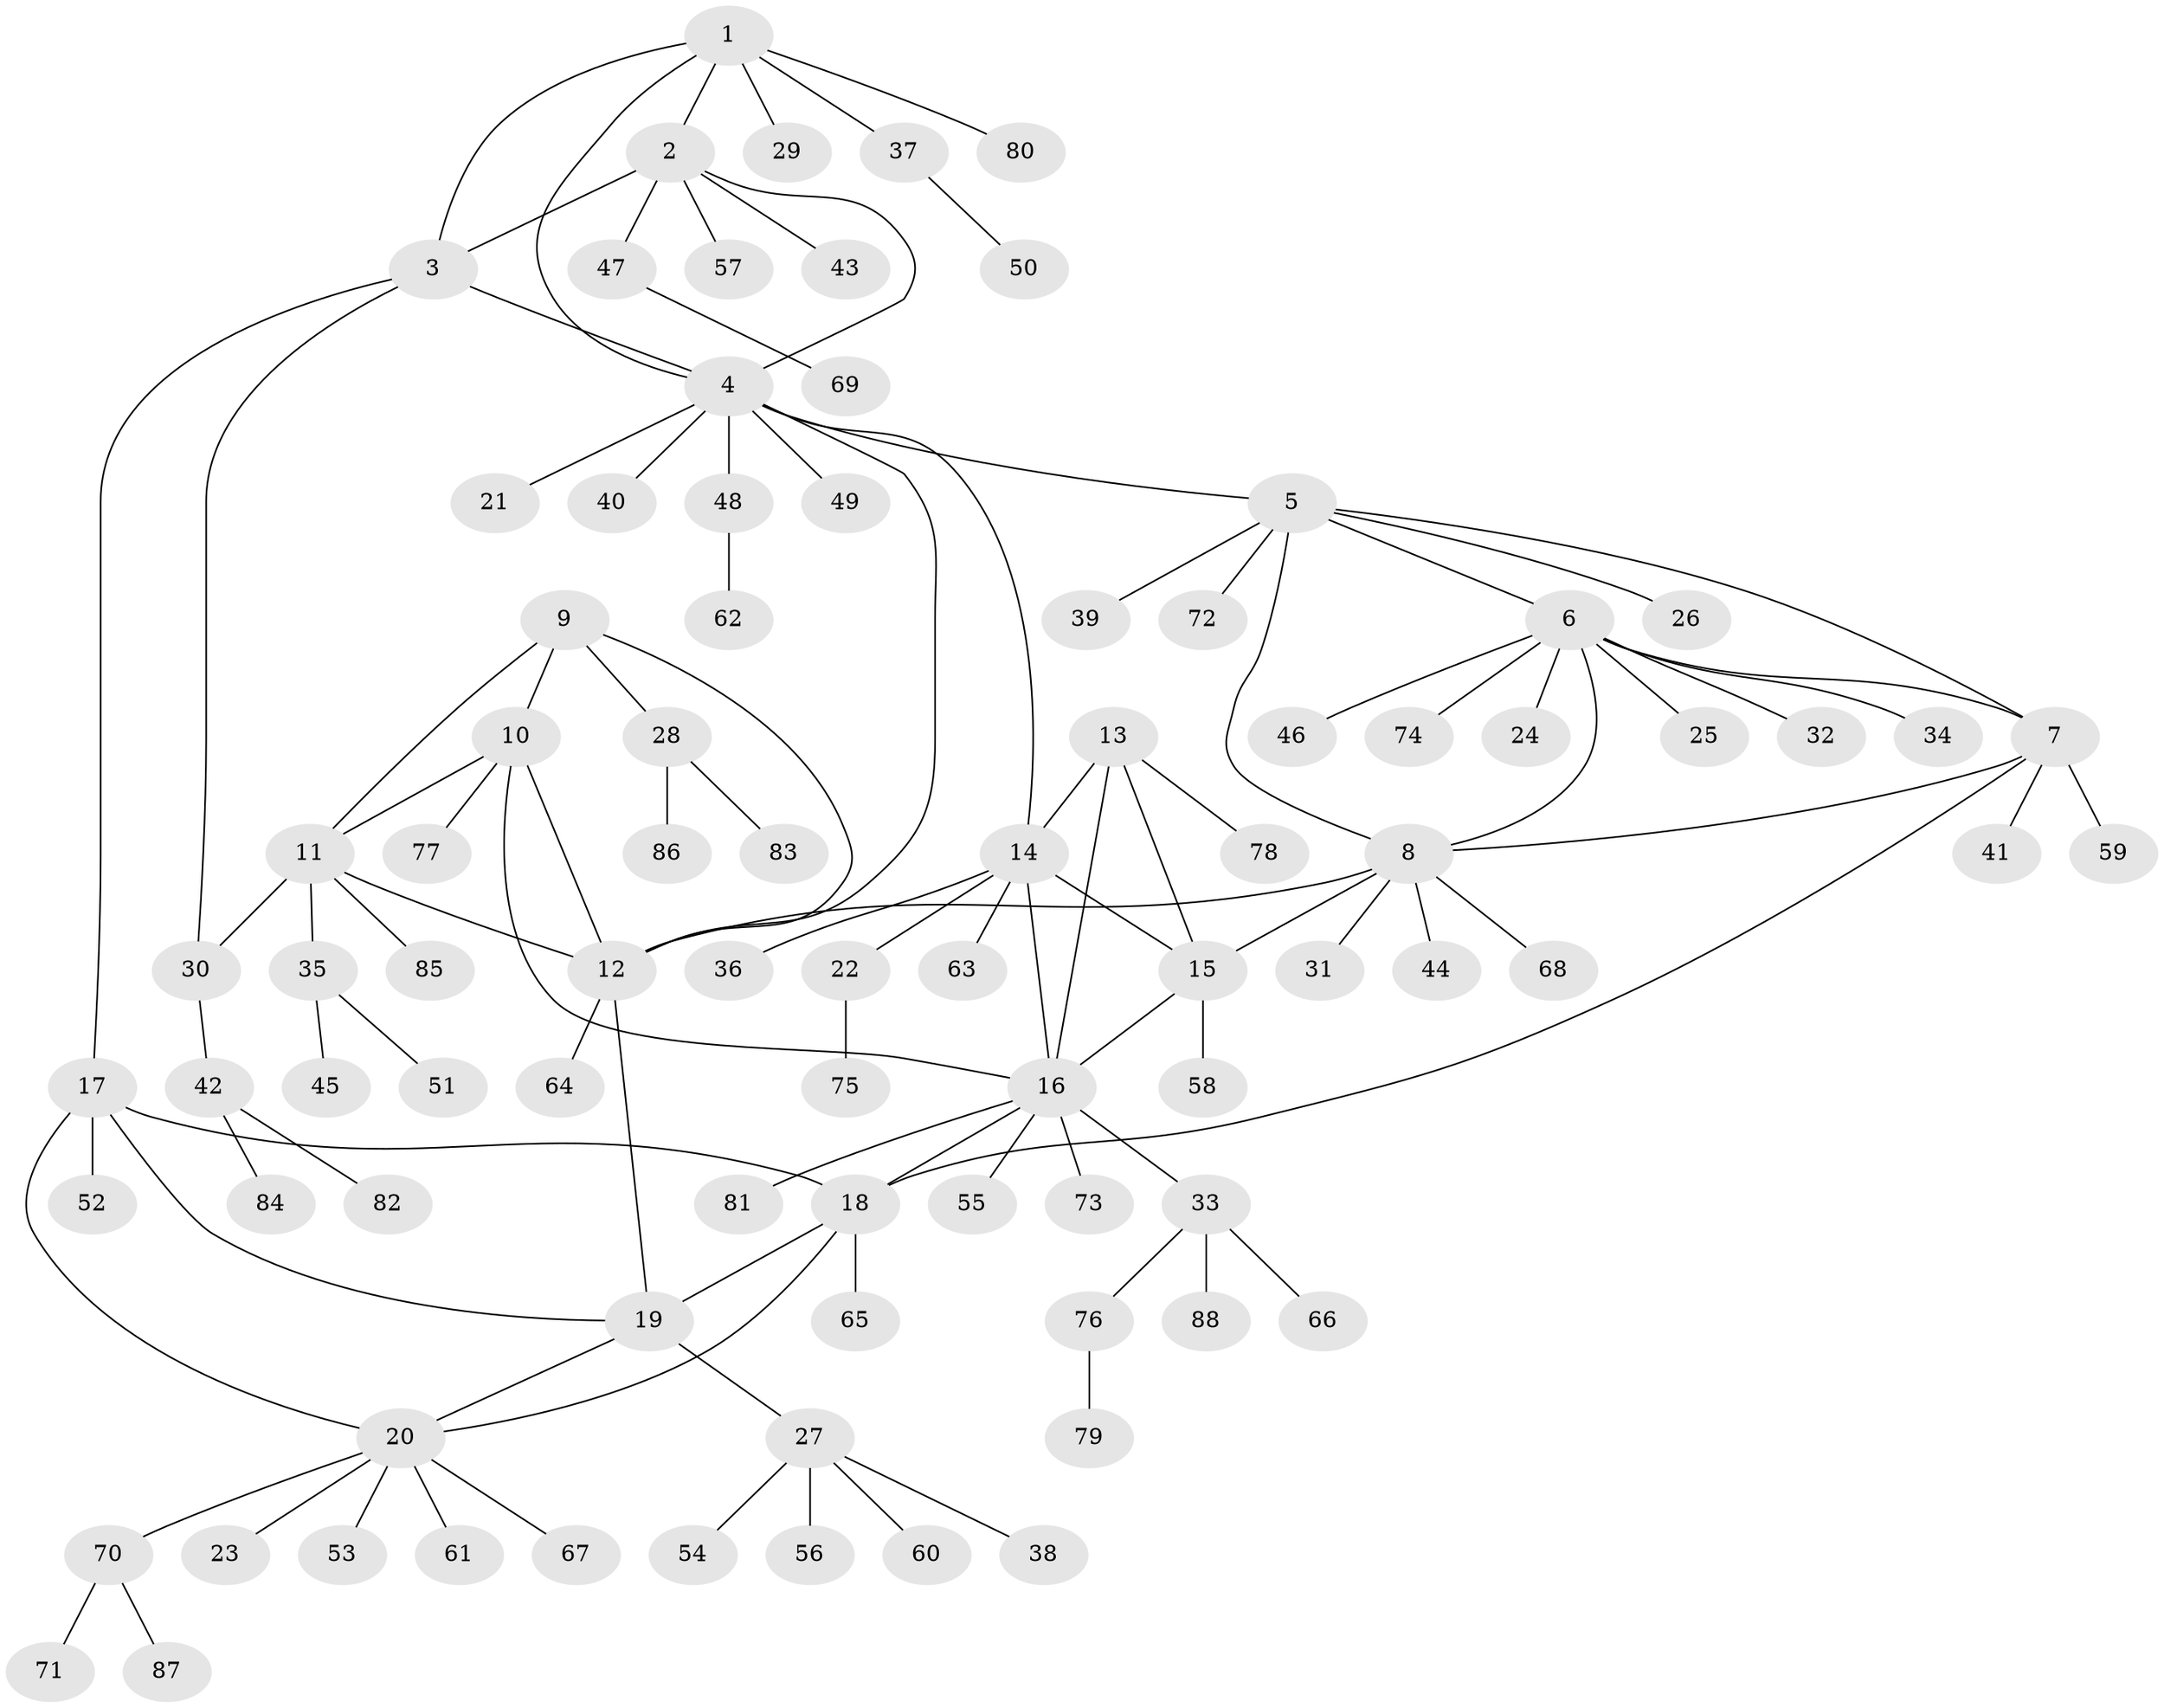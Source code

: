 // Generated by graph-tools (version 1.1) at 2025/50/03/09/25 03:50:34]
// undirected, 88 vertices, 109 edges
graph export_dot {
graph [start="1"]
  node [color=gray90,style=filled];
  1;
  2;
  3;
  4;
  5;
  6;
  7;
  8;
  9;
  10;
  11;
  12;
  13;
  14;
  15;
  16;
  17;
  18;
  19;
  20;
  21;
  22;
  23;
  24;
  25;
  26;
  27;
  28;
  29;
  30;
  31;
  32;
  33;
  34;
  35;
  36;
  37;
  38;
  39;
  40;
  41;
  42;
  43;
  44;
  45;
  46;
  47;
  48;
  49;
  50;
  51;
  52;
  53;
  54;
  55;
  56;
  57;
  58;
  59;
  60;
  61;
  62;
  63;
  64;
  65;
  66;
  67;
  68;
  69;
  70;
  71;
  72;
  73;
  74;
  75;
  76;
  77;
  78;
  79;
  80;
  81;
  82;
  83;
  84;
  85;
  86;
  87;
  88;
  1 -- 2;
  1 -- 3;
  1 -- 4;
  1 -- 29;
  1 -- 37;
  1 -- 80;
  2 -- 3;
  2 -- 4;
  2 -- 43;
  2 -- 47;
  2 -- 57;
  3 -- 4;
  3 -- 17;
  3 -- 30;
  4 -- 5;
  4 -- 12;
  4 -- 14;
  4 -- 21;
  4 -- 40;
  4 -- 48;
  4 -- 49;
  5 -- 6;
  5 -- 7;
  5 -- 8;
  5 -- 26;
  5 -- 39;
  5 -- 72;
  6 -- 7;
  6 -- 8;
  6 -- 24;
  6 -- 25;
  6 -- 32;
  6 -- 34;
  6 -- 46;
  6 -- 74;
  7 -- 8;
  7 -- 18;
  7 -- 41;
  7 -- 59;
  8 -- 12;
  8 -- 15;
  8 -- 31;
  8 -- 44;
  8 -- 68;
  9 -- 10;
  9 -- 11;
  9 -- 12;
  9 -- 28;
  10 -- 11;
  10 -- 12;
  10 -- 16;
  10 -- 77;
  11 -- 12;
  11 -- 30;
  11 -- 35;
  11 -- 85;
  12 -- 19;
  12 -- 64;
  13 -- 14;
  13 -- 15;
  13 -- 16;
  13 -- 78;
  14 -- 15;
  14 -- 16;
  14 -- 22;
  14 -- 36;
  14 -- 63;
  15 -- 16;
  15 -- 58;
  16 -- 18;
  16 -- 33;
  16 -- 55;
  16 -- 73;
  16 -- 81;
  17 -- 18;
  17 -- 19;
  17 -- 20;
  17 -- 52;
  18 -- 19;
  18 -- 20;
  18 -- 65;
  19 -- 20;
  19 -- 27;
  20 -- 23;
  20 -- 53;
  20 -- 61;
  20 -- 67;
  20 -- 70;
  22 -- 75;
  27 -- 38;
  27 -- 54;
  27 -- 56;
  27 -- 60;
  28 -- 83;
  28 -- 86;
  30 -- 42;
  33 -- 66;
  33 -- 76;
  33 -- 88;
  35 -- 45;
  35 -- 51;
  37 -- 50;
  42 -- 82;
  42 -- 84;
  47 -- 69;
  48 -- 62;
  70 -- 71;
  70 -- 87;
  76 -- 79;
}
